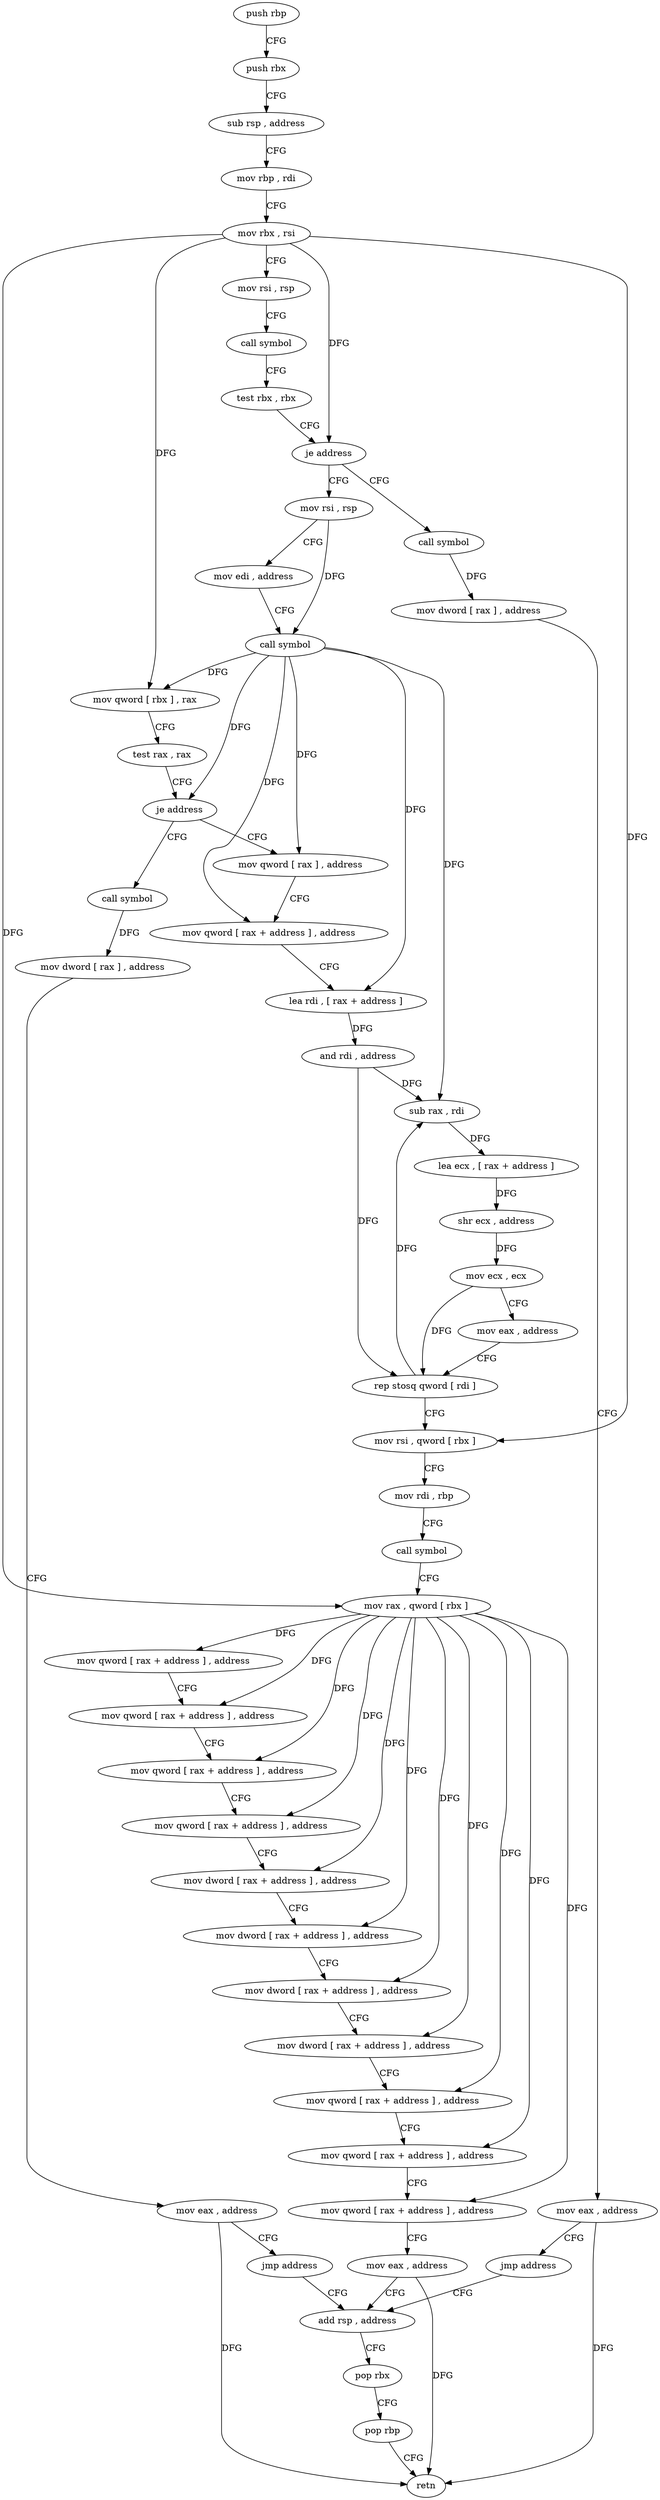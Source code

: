 digraph "func" {
"126237" [label = "push rbp" ]
"126238" [label = "push rbx" ]
"126239" [label = "sub rsp , address" ]
"126246" [label = "mov rbp , rdi" ]
"126249" [label = "mov rbx , rsi" ]
"126252" [label = "mov rsi , rsp" ]
"126255" [label = "call symbol" ]
"126260" [label = "test rbx , rbx" ]
"126263" [label = "je address" ]
"126455" [label = "call symbol" ]
"126269" [label = "mov rsi , rsp" ]
"126460" [label = "mov dword [ rax ] , address" ]
"126466" [label = "mov eax , address" ]
"126471" [label = "jmp address" ]
"126445" [label = "add rsp , address" ]
"126272" [label = "mov edi , address" ]
"126277" [label = "call symbol" ]
"126282" [label = "mov qword [ rbx ] , rax" ]
"126285" [label = "test rax , rax" ]
"126288" [label = "je address" ]
"126473" [label = "call symbol" ]
"126294" [label = "mov qword [ rax ] , address" ]
"126452" [label = "pop rbx" ]
"126453" [label = "pop rbp" ]
"126454" [label = "retn" ]
"126478" [label = "mov dword [ rax ] , address" ]
"126484" [label = "mov eax , address" ]
"126489" [label = "jmp address" ]
"126301" [label = "mov qword [ rax + address ] , address" ]
"126312" [label = "lea rdi , [ rax + address ]" ]
"126316" [label = "and rdi , address" ]
"126320" [label = "sub rax , rdi" ]
"126323" [label = "lea ecx , [ rax + address ]" ]
"126329" [label = "shr ecx , address" ]
"126332" [label = "mov ecx , ecx" ]
"126334" [label = "mov eax , address" ]
"126339" [label = "rep stosq qword [ rdi ]" ]
"126342" [label = "mov rsi , qword [ rbx ]" ]
"126345" [label = "mov rdi , rbp" ]
"126348" [label = "call symbol" ]
"126353" [label = "mov rax , qword [ rbx ]" ]
"126356" [label = "mov qword [ rax + address ] , address" ]
"126364" [label = "mov qword [ rax + address ] , address" ]
"126372" [label = "mov qword [ rax + address ] , address" ]
"126380" [label = "mov qword [ rax + address ] , address" ]
"126388" [label = "mov dword [ rax + address ] , address" ]
"126395" [label = "mov dword [ rax + address ] , address" ]
"126402" [label = "mov dword [ rax + address ] , address" ]
"126409" [label = "mov dword [ rax + address ] , address" ]
"126416" [label = "mov qword [ rax + address ] , address" ]
"126424" [label = "mov qword [ rax + address ] , address" ]
"126432" [label = "mov qword [ rax + address ] , address" ]
"126440" [label = "mov eax , address" ]
"126237" -> "126238" [ label = "CFG" ]
"126238" -> "126239" [ label = "CFG" ]
"126239" -> "126246" [ label = "CFG" ]
"126246" -> "126249" [ label = "CFG" ]
"126249" -> "126252" [ label = "CFG" ]
"126249" -> "126263" [ label = "DFG" ]
"126249" -> "126282" [ label = "DFG" ]
"126249" -> "126342" [ label = "DFG" ]
"126249" -> "126353" [ label = "DFG" ]
"126252" -> "126255" [ label = "CFG" ]
"126255" -> "126260" [ label = "CFG" ]
"126260" -> "126263" [ label = "CFG" ]
"126263" -> "126455" [ label = "CFG" ]
"126263" -> "126269" [ label = "CFG" ]
"126455" -> "126460" [ label = "DFG" ]
"126269" -> "126272" [ label = "CFG" ]
"126269" -> "126277" [ label = "DFG" ]
"126460" -> "126466" [ label = "CFG" ]
"126466" -> "126471" [ label = "CFG" ]
"126466" -> "126454" [ label = "DFG" ]
"126471" -> "126445" [ label = "CFG" ]
"126445" -> "126452" [ label = "CFG" ]
"126272" -> "126277" [ label = "CFG" ]
"126277" -> "126282" [ label = "DFG" ]
"126277" -> "126288" [ label = "DFG" ]
"126277" -> "126294" [ label = "DFG" ]
"126277" -> "126301" [ label = "DFG" ]
"126277" -> "126312" [ label = "DFG" ]
"126277" -> "126320" [ label = "DFG" ]
"126282" -> "126285" [ label = "CFG" ]
"126285" -> "126288" [ label = "CFG" ]
"126288" -> "126473" [ label = "CFG" ]
"126288" -> "126294" [ label = "CFG" ]
"126473" -> "126478" [ label = "DFG" ]
"126294" -> "126301" [ label = "CFG" ]
"126452" -> "126453" [ label = "CFG" ]
"126453" -> "126454" [ label = "CFG" ]
"126478" -> "126484" [ label = "CFG" ]
"126484" -> "126489" [ label = "CFG" ]
"126484" -> "126454" [ label = "DFG" ]
"126489" -> "126445" [ label = "CFG" ]
"126301" -> "126312" [ label = "CFG" ]
"126312" -> "126316" [ label = "DFG" ]
"126316" -> "126320" [ label = "DFG" ]
"126316" -> "126339" [ label = "DFG" ]
"126320" -> "126323" [ label = "DFG" ]
"126323" -> "126329" [ label = "DFG" ]
"126329" -> "126332" [ label = "DFG" ]
"126332" -> "126334" [ label = "CFG" ]
"126332" -> "126339" [ label = "DFG" ]
"126334" -> "126339" [ label = "CFG" ]
"126339" -> "126342" [ label = "CFG" ]
"126339" -> "126320" [ label = "DFG" ]
"126342" -> "126345" [ label = "CFG" ]
"126345" -> "126348" [ label = "CFG" ]
"126348" -> "126353" [ label = "CFG" ]
"126353" -> "126356" [ label = "DFG" ]
"126353" -> "126364" [ label = "DFG" ]
"126353" -> "126372" [ label = "DFG" ]
"126353" -> "126380" [ label = "DFG" ]
"126353" -> "126388" [ label = "DFG" ]
"126353" -> "126395" [ label = "DFG" ]
"126353" -> "126402" [ label = "DFG" ]
"126353" -> "126409" [ label = "DFG" ]
"126353" -> "126416" [ label = "DFG" ]
"126353" -> "126424" [ label = "DFG" ]
"126353" -> "126432" [ label = "DFG" ]
"126356" -> "126364" [ label = "CFG" ]
"126364" -> "126372" [ label = "CFG" ]
"126372" -> "126380" [ label = "CFG" ]
"126380" -> "126388" [ label = "CFG" ]
"126388" -> "126395" [ label = "CFG" ]
"126395" -> "126402" [ label = "CFG" ]
"126402" -> "126409" [ label = "CFG" ]
"126409" -> "126416" [ label = "CFG" ]
"126416" -> "126424" [ label = "CFG" ]
"126424" -> "126432" [ label = "CFG" ]
"126432" -> "126440" [ label = "CFG" ]
"126440" -> "126445" [ label = "CFG" ]
"126440" -> "126454" [ label = "DFG" ]
}
